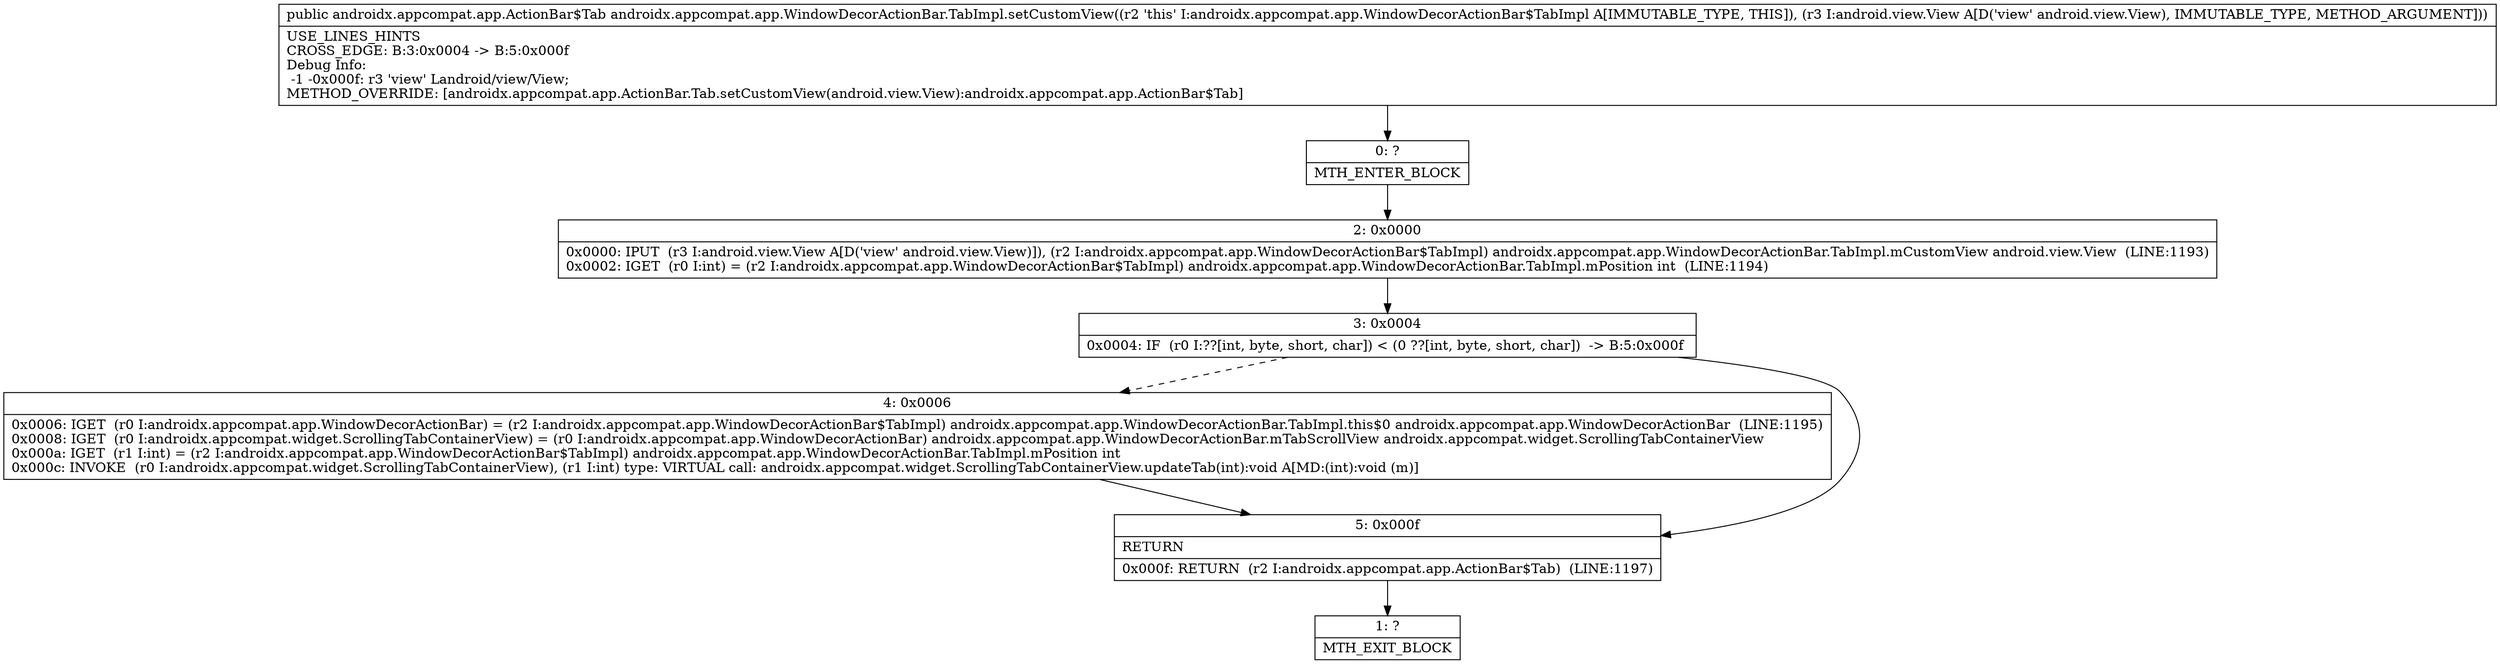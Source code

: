 digraph "CFG forandroidx.appcompat.app.WindowDecorActionBar.TabImpl.setCustomView(Landroid\/view\/View;)Landroidx\/appcompat\/app\/ActionBar$Tab;" {
Node_0 [shape=record,label="{0\:\ ?|MTH_ENTER_BLOCK\l}"];
Node_2 [shape=record,label="{2\:\ 0x0000|0x0000: IPUT  (r3 I:android.view.View A[D('view' android.view.View)]), (r2 I:androidx.appcompat.app.WindowDecorActionBar$TabImpl) androidx.appcompat.app.WindowDecorActionBar.TabImpl.mCustomView android.view.View  (LINE:1193)\l0x0002: IGET  (r0 I:int) = (r2 I:androidx.appcompat.app.WindowDecorActionBar$TabImpl) androidx.appcompat.app.WindowDecorActionBar.TabImpl.mPosition int  (LINE:1194)\l}"];
Node_3 [shape=record,label="{3\:\ 0x0004|0x0004: IF  (r0 I:??[int, byte, short, char]) \< (0 ??[int, byte, short, char])  \-\> B:5:0x000f \l}"];
Node_4 [shape=record,label="{4\:\ 0x0006|0x0006: IGET  (r0 I:androidx.appcompat.app.WindowDecorActionBar) = (r2 I:androidx.appcompat.app.WindowDecorActionBar$TabImpl) androidx.appcompat.app.WindowDecorActionBar.TabImpl.this$0 androidx.appcompat.app.WindowDecorActionBar  (LINE:1195)\l0x0008: IGET  (r0 I:androidx.appcompat.widget.ScrollingTabContainerView) = (r0 I:androidx.appcompat.app.WindowDecorActionBar) androidx.appcompat.app.WindowDecorActionBar.mTabScrollView androidx.appcompat.widget.ScrollingTabContainerView \l0x000a: IGET  (r1 I:int) = (r2 I:androidx.appcompat.app.WindowDecorActionBar$TabImpl) androidx.appcompat.app.WindowDecorActionBar.TabImpl.mPosition int \l0x000c: INVOKE  (r0 I:androidx.appcompat.widget.ScrollingTabContainerView), (r1 I:int) type: VIRTUAL call: androidx.appcompat.widget.ScrollingTabContainerView.updateTab(int):void A[MD:(int):void (m)]\l}"];
Node_5 [shape=record,label="{5\:\ 0x000f|RETURN\l|0x000f: RETURN  (r2 I:androidx.appcompat.app.ActionBar$Tab)  (LINE:1197)\l}"];
Node_1 [shape=record,label="{1\:\ ?|MTH_EXIT_BLOCK\l}"];
MethodNode[shape=record,label="{public androidx.appcompat.app.ActionBar$Tab androidx.appcompat.app.WindowDecorActionBar.TabImpl.setCustomView((r2 'this' I:androidx.appcompat.app.WindowDecorActionBar$TabImpl A[IMMUTABLE_TYPE, THIS]), (r3 I:android.view.View A[D('view' android.view.View), IMMUTABLE_TYPE, METHOD_ARGUMENT]))  | USE_LINES_HINTS\lCROSS_EDGE: B:3:0x0004 \-\> B:5:0x000f\lDebug Info:\l  \-1 \-0x000f: r3 'view' Landroid\/view\/View;\lMETHOD_OVERRIDE: [androidx.appcompat.app.ActionBar.Tab.setCustomView(android.view.View):androidx.appcompat.app.ActionBar$Tab]\l}"];
MethodNode -> Node_0;Node_0 -> Node_2;
Node_2 -> Node_3;
Node_3 -> Node_4[style=dashed];
Node_3 -> Node_5;
Node_4 -> Node_5;
Node_5 -> Node_1;
}

